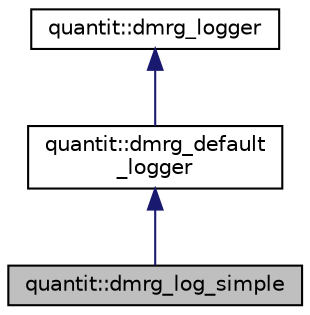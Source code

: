 digraph "quantit::dmrg_log_simple"
{
 // LATEX_PDF_SIZE
  edge [fontname="Helvetica",fontsize="10",labelfontname="Helvetica",labelfontsize="10"];
  node [fontname="Helvetica",fontsize="10",shape=record];
  Node1 [label="quantit::dmrg_log_simple",height=0.2,width=0.4,color="black", fillcolor="grey75", style="filled", fontcolor="black",tooltip=" "];
  Node2 -> Node1 [dir="back",color="midnightblue",fontsize="10",style="solid",fontname="Helvetica"];
  Node2 [label="quantit::dmrg_default\l_logger",height=0.2,width=0.4,color="black", fillcolor="white", style="filled",URL="$classquantit_1_1dmrg__default__logger.html",tooltip=" "];
  Node3 -> Node2 [dir="back",color="midnightblue",fontsize="10",style="solid",fontname="Helvetica"];
  Node3 [label="quantit::dmrg_logger",height=0.2,width=0.4,color="black", fillcolor="white", style="filled",URL="$classquantit_1_1dmrg__logger.html",tooltip=" "];
}
